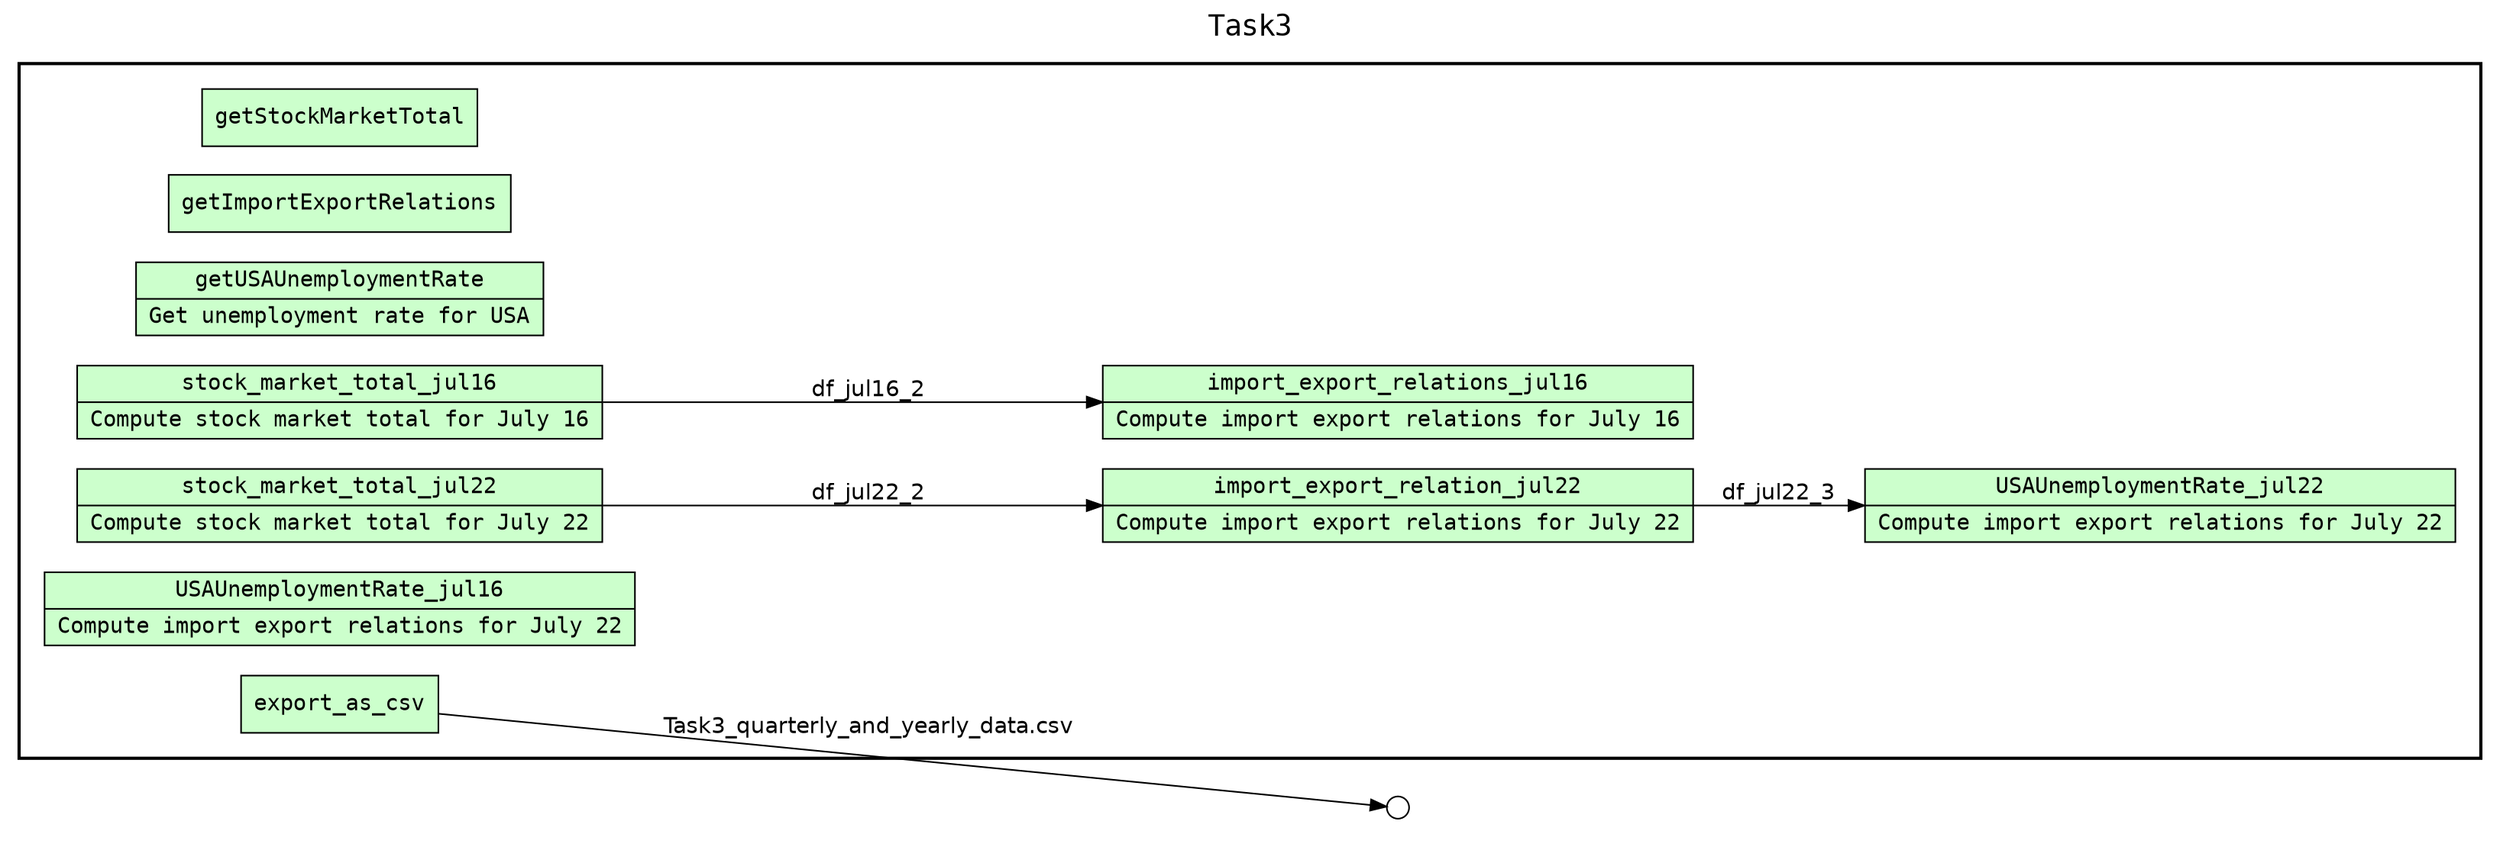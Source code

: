 digraph Workflow {
rankdir=LR
fontname=Courier; fontsize=18; labelloc=t
label=Task3
subgraph cluster_workflow_box_outer { label=""; color=black; penwidth=2
subgraph cluster_workflow_box_inner { label=""; color=white
node[shape=box style=filled fillcolor="#CCFFCC" peripheries=1 fontname=Courier]
getStockMarketTotal
getImportExportRelations
getUSAUnemploymentRate [shape=record rankdir=LR label="{{<f0> getUSAUnemploymentRate |<f1> Get unemployment rate for USA}}"];
stock_market_total_jul16 [shape=record rankdir=LR label="{{<f0> stock_market_total_jul16 |<f1> Compute stock market total for July 16}}"];
stock_market_total_jul22 [shape=record rankdir=LR label="{{<f0> stock_market_total_jul22 |<f1> Compute stock market total for July 22}}"];
import_export_relations_jul16 [shape=record rankdir=LR label="{{<f0> import_export_relations_jul16 |<f1> Compute import export relations for July 16}}"];
import_export_relation_jul22 [shape=record rankdir=LR label="{{<f0> import_export_relation_jul22 |<f1> Compute import export relations for July 22}}"];
USAUnemploymentRate_jul16 [shape=record rankdir=LR label="{{<f0> USAUnemploymentRate_jul16 |<f1> Compute import export relations for July 22}}"];
USAUnemploymentRate_jul22 [shape=record rankdir=LR label="{{<f0> USAUnemploymentRate_jul22 |<f1> Compute import export relations for July 22}}"];
export_as_csv
edge[fontname=Helvetica]
stock_market_total_jul16 -> import_export_relations_jul16 [label=df_jul16_2]
stock_market_total_jul22 -> import_export_relation_jul22 [label=df_jul22_2]
import_export_relation_jul22 -> USAUnemploymentRate_jul22 [label=df_jul22_3]
}}
subgraph cluster_input_ports_group_outer { label=""; color=white
subgraph cluster_input_ports_group_inner { label=""; color=white
node[shape=circle style=filled fillcolor="#FFFFFF" peripheries=1 fontname=Courier width=0.2]
}}
subgraph cluster_output_ports_group_outer { label=""; color=white
subgraph cluster_output_ports_group_inner { label=""; color=white
node[shape=circle style=filled fillcolor="#FFFFFF" peripheries=1 fontname=Courier width=0.2]
"Task3_quarterly_and_yearly_data.csv_output_port" [label=""]
}}
edge[fontname=Helvetica]
edge[fontname=Helvetica]
export_as_csv -> "Task3_quarterly_and_yearly_data.csv_output_port" [label="Task3_quarterly_and_yearly_data.csv"]
}
